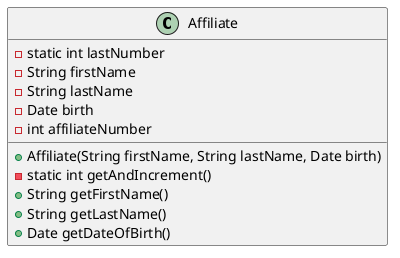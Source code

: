 @startuml
'https://plantuml.com/sequence-diagram

class Affiliate {
    -static int lastNumber
    -String firstName
    -String lastName
    -Date birth
    -int affiliateNumber
    +Affiliate(String firstName, String lastName, Date birth)
    -static int getAndIncrement()
    +String getFirstName()
    +String getLastName()
    +Date getDateOfBirth()

}
@enduml
